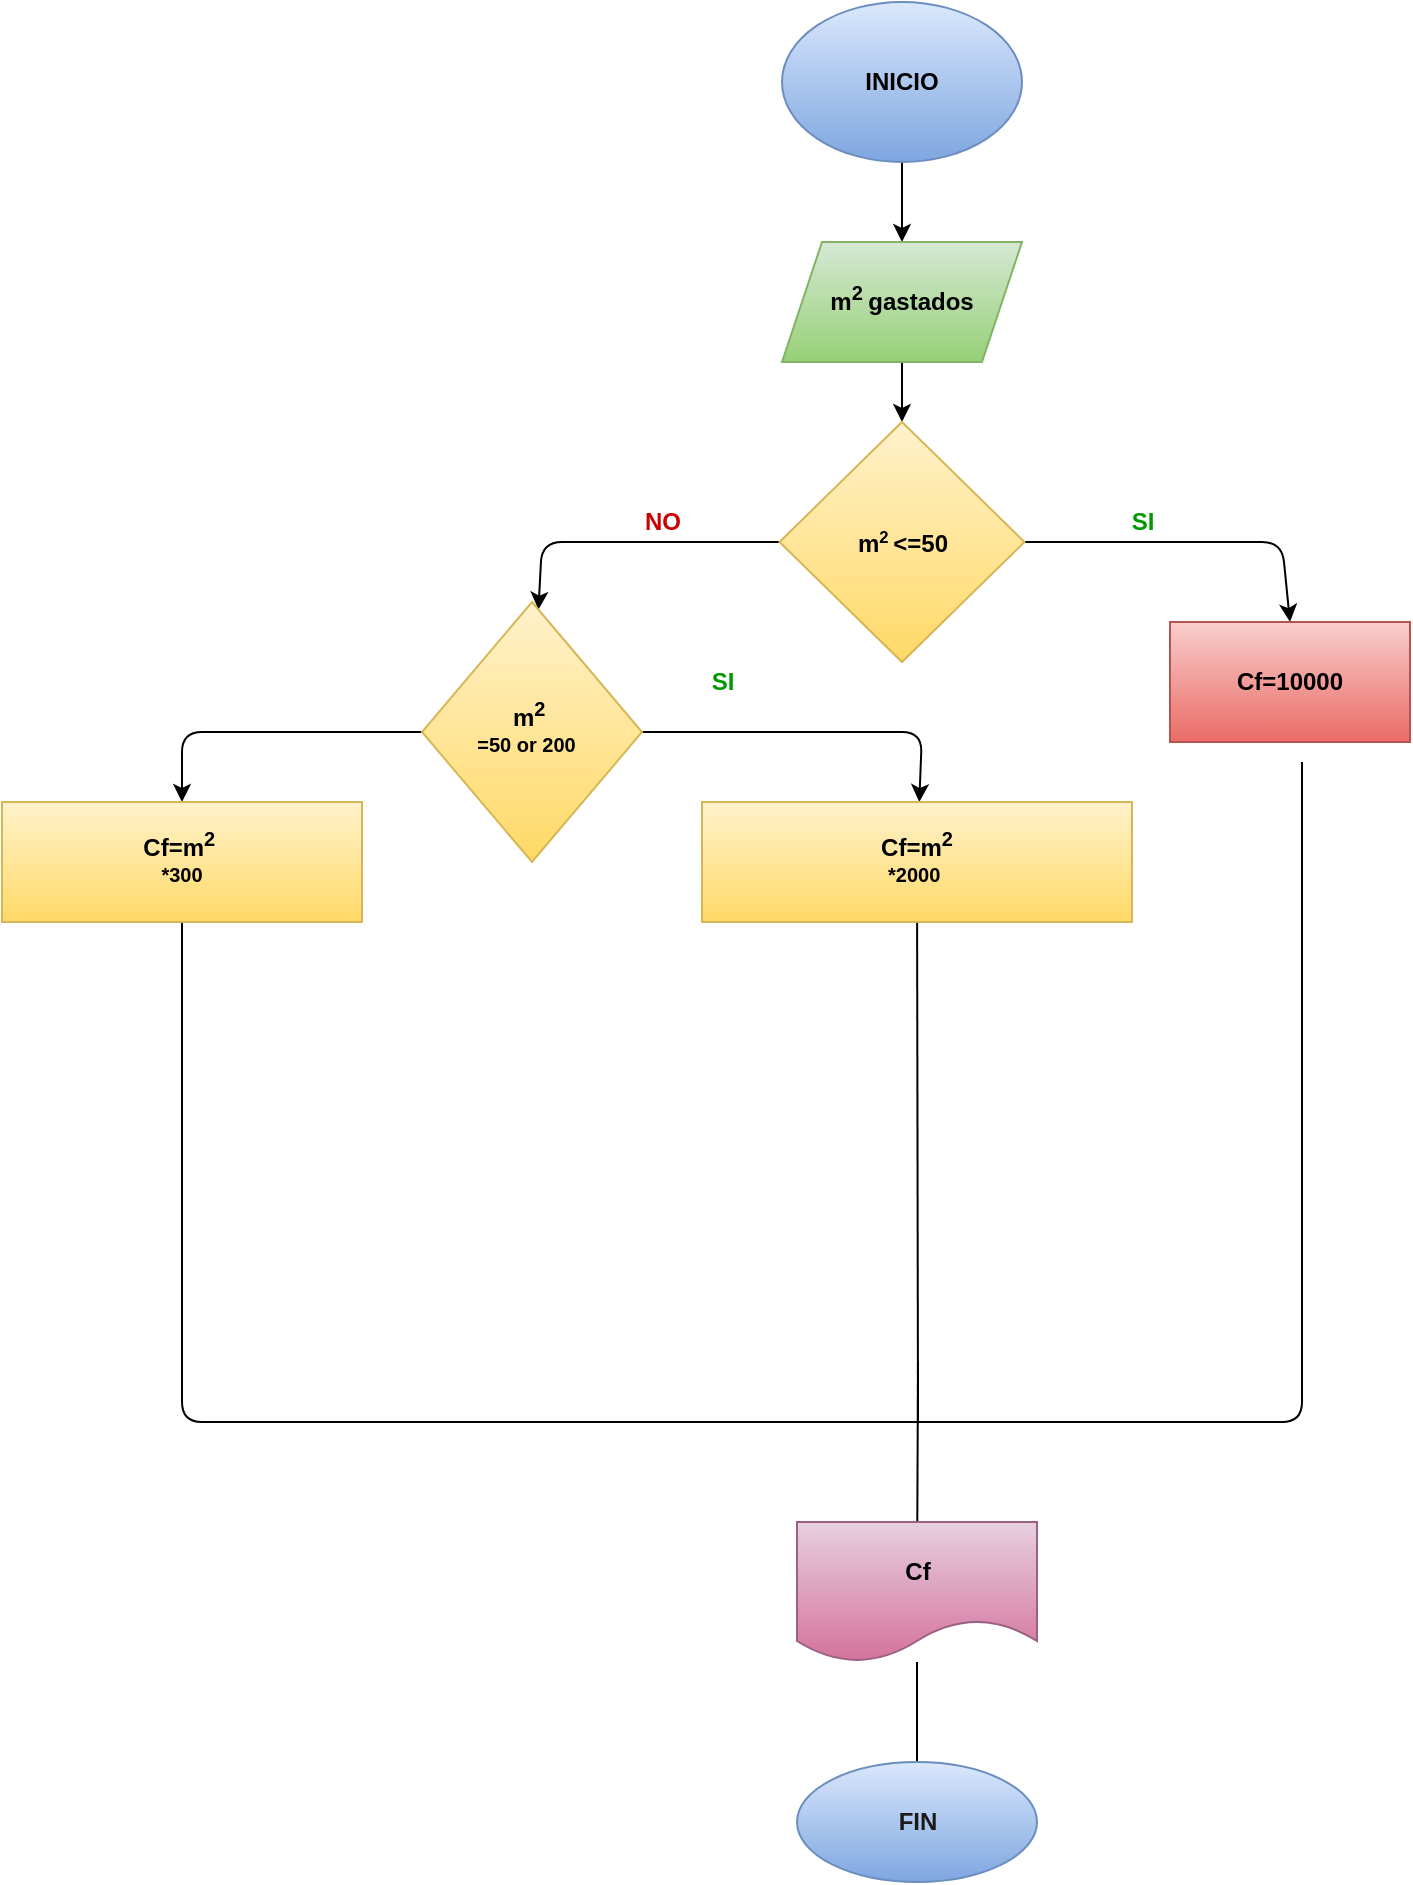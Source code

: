 <mxfile>
    <diagram id="rEWRc9Auf1TObz8qQFQX" name="Página-1">
        <mxGraphModel dx="1468" dy="459" grid="1" gridSize="10" guides="1" tooltips="1" connect="1" arrows="1" fold="1" page="1" pageScale="1" pageWidth="827" pageHeight="1169" math="0" shadow="0">
            <root>
                <mxCell id="0"/>
                <mxCell id="1" parent="0"/>
                <mxCell id="4" value="" style="edgeStyle=none;html=1;fontColor=#000000;" parent="1" source="2" target="3" edge="1">
                    <mxGeometry relative="1" as="geometry"/>
                </mxCell>
                <mxCell id="2" value="&lt;b&gt;&lt;font color=&quot;#000000&quot;&gt;INICIO&lt;/font&gt;&lt;/b&gt;" style="ellipse;whiteSpace=wrap;html=1;fillColor=#dae8fc;gradientColor=#7ea6e0;strokeColor=#6c8ebf;" parent="1" vertex="1">
                    <mxGeometry x="220" y="10" width="120" height="80" as="geometry"/>
                </mxCell>
                <mxCell id="6" value="" style="edgeStyle=none;html=1;fontColor=#000000;" parent="1" source="3" target="5" edge="1">
                    <mxGeometry relative="1" as="geometry"/>
                </mxCell>
                <mxCell id="3" value="&lt;b&gt;&lt;font color=&quot;#000000&quot;&gt;m&lt;sup&gt;2&lt;/sup&gt;&lt;sub&gt; &lt;/sub&gt;gastados&lt;/font&gt;&lt;/b&gt;" style="shape=parallelogram;perimeter=parallelogramPerimeter;whiteSpace=wrap;html=1;fixedSize=1;fillColor=#d5e8d4;strokeColor=#82b366;gradientColor=#97d077;" parent="1" vertex="1">
                    <mxGeometry x="220" y="130" width="120" height="60" as="geometry"/>
                </mxCell>
                <mxCell id="11" value="" style="edgeStyle=none;html=1;fontColor=#009900;" parent="1" source="5" target="10" edge="1">
                    <mxGeometry relative="1" as="geometry">
                        <Array as="points">
                            <mxPoint x="100" y="280"/>
                        </Array>
                    </mxGeometry>
                </mxCell>
                <mxCell id="13" style="edgeStyle=none;html=1;entryX=0.5;entryY=0;entryDx=0;entryDy=0;fontColor=#CC0000;" parent="1" source="5" target="7" edge="1">
                    <mxGeometry relative="1" as="geometry">
                        <Array as="points">
                            <mxPoint x="470" y="280"/>
                        </Array>
                    </mxGeometry>
                </mxCell>
                <mxCell id="5" value="&lt;font color=&quot;#000000&quot;&gt;&lt;b&gt;m&lt;span style=&quot;font-size: 10px&quot;&gt;&lt;sup&gt;2&amp;nbsp;&lt;/sup&gt;&lt;/span&gt;&amp;lt;=50&lt;br&gt;&lt;/b&gt;&lt;/font&gt;" style="rhombus;whiteSpace=wrap;html=1;fillColor=#fff2cc;strokeColor=#d6b656;gradientColor=#ffd966;" parent="1" vertex="1">
                    <mxGeometry x="218.75" y="220" width="122.5" height="120" as="geometry"/>
                </mxCell>
                <mxCell id="7" value="&lt;b&gt;&lt;font color=&quot;#000000&quot;&gt;Cf=10000&lt;/font&gt;&lt;/b&gt;" style="whiteSpace=wrap;html=1;fillColor=#f8cecc;strokeColor=#b85450;gradientColor=#ea6b66;" parent="1" vertex="1">
                    <mxGeometry x="414" y="320" width="120" height="60" as="geometry"/>
                </mxCell>
                <mxCell id="9" value="&lt;b&gt;&lt;font color=&quot;#009900&quot;&gt;SI&lt;/font&gt;&lt;/b&gt;" style="text;html=1;align=center;verticalAlign=middle;resizable=0;points=[];autosize=1;strokeColor=none;fillColor=none;fontColor=#000000;" parent="1" vertex="1">
                    <mxGeometry x="385" y="260" width="30" height="20" as="geometry"/>
                </mxCell>
                <mxCell id="17" value="" style="edgeStyle=none;html=1;fontColor=#CC0000;" parent="1" source="10" target="16" edge="1">
                    <mxGeometry relative="1" as="geometry">
                        <Array as="points">
                            <mxPoint x="290" y="375"/>
                        </Array>
                    </mxGeometry>
                </mxCell>
                <mxCell id="21" style="edgeStyle=none;html=1;fontColor=#000000;" parent="1" source="10" target="19" edge="1">
                    <mxGeometry relative="1" as="geometry">
                        <Array as="points">
                            <mxPoint x="-80" y="375"/>
                        </Array>
                    </mxGeometry>
                </mxCell>
                <mxCell id="10" value="&lt;b&gt;&lt;font color=&quot;#000000&quot;&gt;m&lt;sup&gt;2&amp;nbsp;&lt;br&gt;=50 or 200&amp;nbsp;&amp;nbsp;&lt;/sup&gt;&lt;br&gt;&lt;/font&gt;&lt;/b&gt;" style="rhombus;whiteSpace=wrap;html=1;fillColor=#fff2cc;strokeColor=#d6b656;gradientColor=#ffd966;" parent="1" vertex="1">
                    <mxGeometry x="40" y="310" width="110" height="130" as="geometry"/>
                </mxCell>
                <mxCell id="12" value="&lt;b&gt;&lt;font color=&quot;#cc0000&quot;&gt;NO&lt;/font&gt;&lt;/b&gt;" style="text;html=1;align=center;verticalAlign=middle;resizable=0;points=[];autosize=1;strokeColor=none;fillColor=none;fontColor=#000000;" parent="1" vertex="1">
                    <mxGeometry x="145" y="260" width="30" height="20" as="geometry"/>
                </mxCell>
                <mxCell id="34" value="" style="edgeStyle=none;html=1;fontColor=#000000;endArrow=none;endFill=0;" edge="1" parent="1" source="16">
                    <mxGeometry relative="1" as="geometry">
                        <mxPoint x="288" y="720" as="targetPoint"/>
                    </mxGeometry>
                </mxCell>
                <mxCell id="16" value="&lt;font color=&quot;#000000&quot;&gt;&lt;b&gt;Cf=m&lt;sup&gt;2&lt;br&gt;*2000&amp;nbsp;&lt;/sup&gt;&lt;/b&gt;&lt;/font&gt;" style="whiteSpace=wrap;html=1;fillColor=#fff2cc;strokeColor=#d6b656;gradientColor=#ffd966;" parent="1" vertex="1">
                    <mxGeometry x="180" y="410" width="215" height="60" as="geometry"/>
                </mxCell>
                <mxCell id="18" value="&lt;font color=&quot;#009900&quot;&gt;&lt;b&gt;SI&lt;/b&gt;&lt;/font&gt;" style="text;html=1;align=center;verticalAlign=middle;resizable=0;points=[];autosize=1;strokeColor=none;fillColor=none;fontColor=#CC0000;" parent="1" vertex="1">
                    <mxGeometry x="175" y="340" width="30" height="20" as="geometry"/>
                </mxCell>
                <mxCell id="32" style="edgeStyle=none;html=1;fontColor=#000000;endArrow=none;endFill=0;" edge="1" parent="1" source="19">
                    <mxGeometry relative="1" as="geometry">
                        <mxPoint x="480" y="390" as="targetPoint"/>
                        <Array as="points">
                            <mxPoint x="-80" y="720"/>
                            <mxPoint x="480" y="720"/>
                        </Array>
                    </mxGeometry>
                </mxCell>
                <mxCell id="19" value="&lt;font color=&quot;#000000&quot;&gt;&lt;b&gt;Cf=m&lt;sup&gt;2&amp;nbsp;&lt;br&gt;*300&lt;br&gt;&lt;/sup&gt;&lt;/b&gt;&lt;/font&gt;" style="whiteSpace=wrap;html=1;fillColor=#fff2cc;strokeColor=#d6b656;gradientColor=#ffd966;" parent="1" vertex="1">
                    <mxGeometry x="-170" y="410" width="180" height="60" as="geometry"/>
                </mxCell>
                <mxCell id="37" style="edgeStyle=none;html=1;fontColor=#000000;endArrow=none;endFill=0;" edge="1" parent="1" source="26">
                    <mxGeometry relative="1" as="geometry">
                        <mxPoint x="288" y="690" as="targetPoint"/>
                    </mxGeometry>
                </mxCell>
                <mxCell id="38" style="edgeStyle=none;html=1;fontColor=#000000;endArrow=none;endFill=0;entryX=0.5;entryY=0;entryDx=0;entryDy=0;" edge="1" parent="1" source="26" target="28">
                    <mxGeometry relative="1" as="geometry">
                        <mxPoint x="287.5" y="880" as="targetPoint"/>
                    </mxGeometry>
                </mxCell>
                <mxCell id="26" value="&lt;b&gt;&lt;font color=&quot;#000000&quot;&gt;Cf&lt;/font&gt;&lt;/b&gt;" style="shape=document;whiteSpace=wrap;html=1;boundedLbl=1;fillColor=#e6d0de;gradientColor=#d5739d;strokeColor=#996185;" parent="1" vertex="1">
                    <mxGeometry x="227.5" y="770" width="120" height="70" as="geometry"/>
                </mxCell>
                <mxCell id="28" value="&lt;b&gt;&lt;font color=&quot;#1a1a1a&quot;&gt;FIN&lt;/font&gt;&lt;/b&gt;" style="ellipse;whiteSpace=wrap;html=1;fillColor=#dae8fc;gradientColor=#7ea6e0;strokeColor=#6c8ebf;" parent="1" vertex="1">
                    <mxGeometry x="227.5" y="890" width="120" height="60" as="geometry"/>
                </mxCell>
            </root>
        </mxGraphModel>
    </diagram>
</mxfile>
